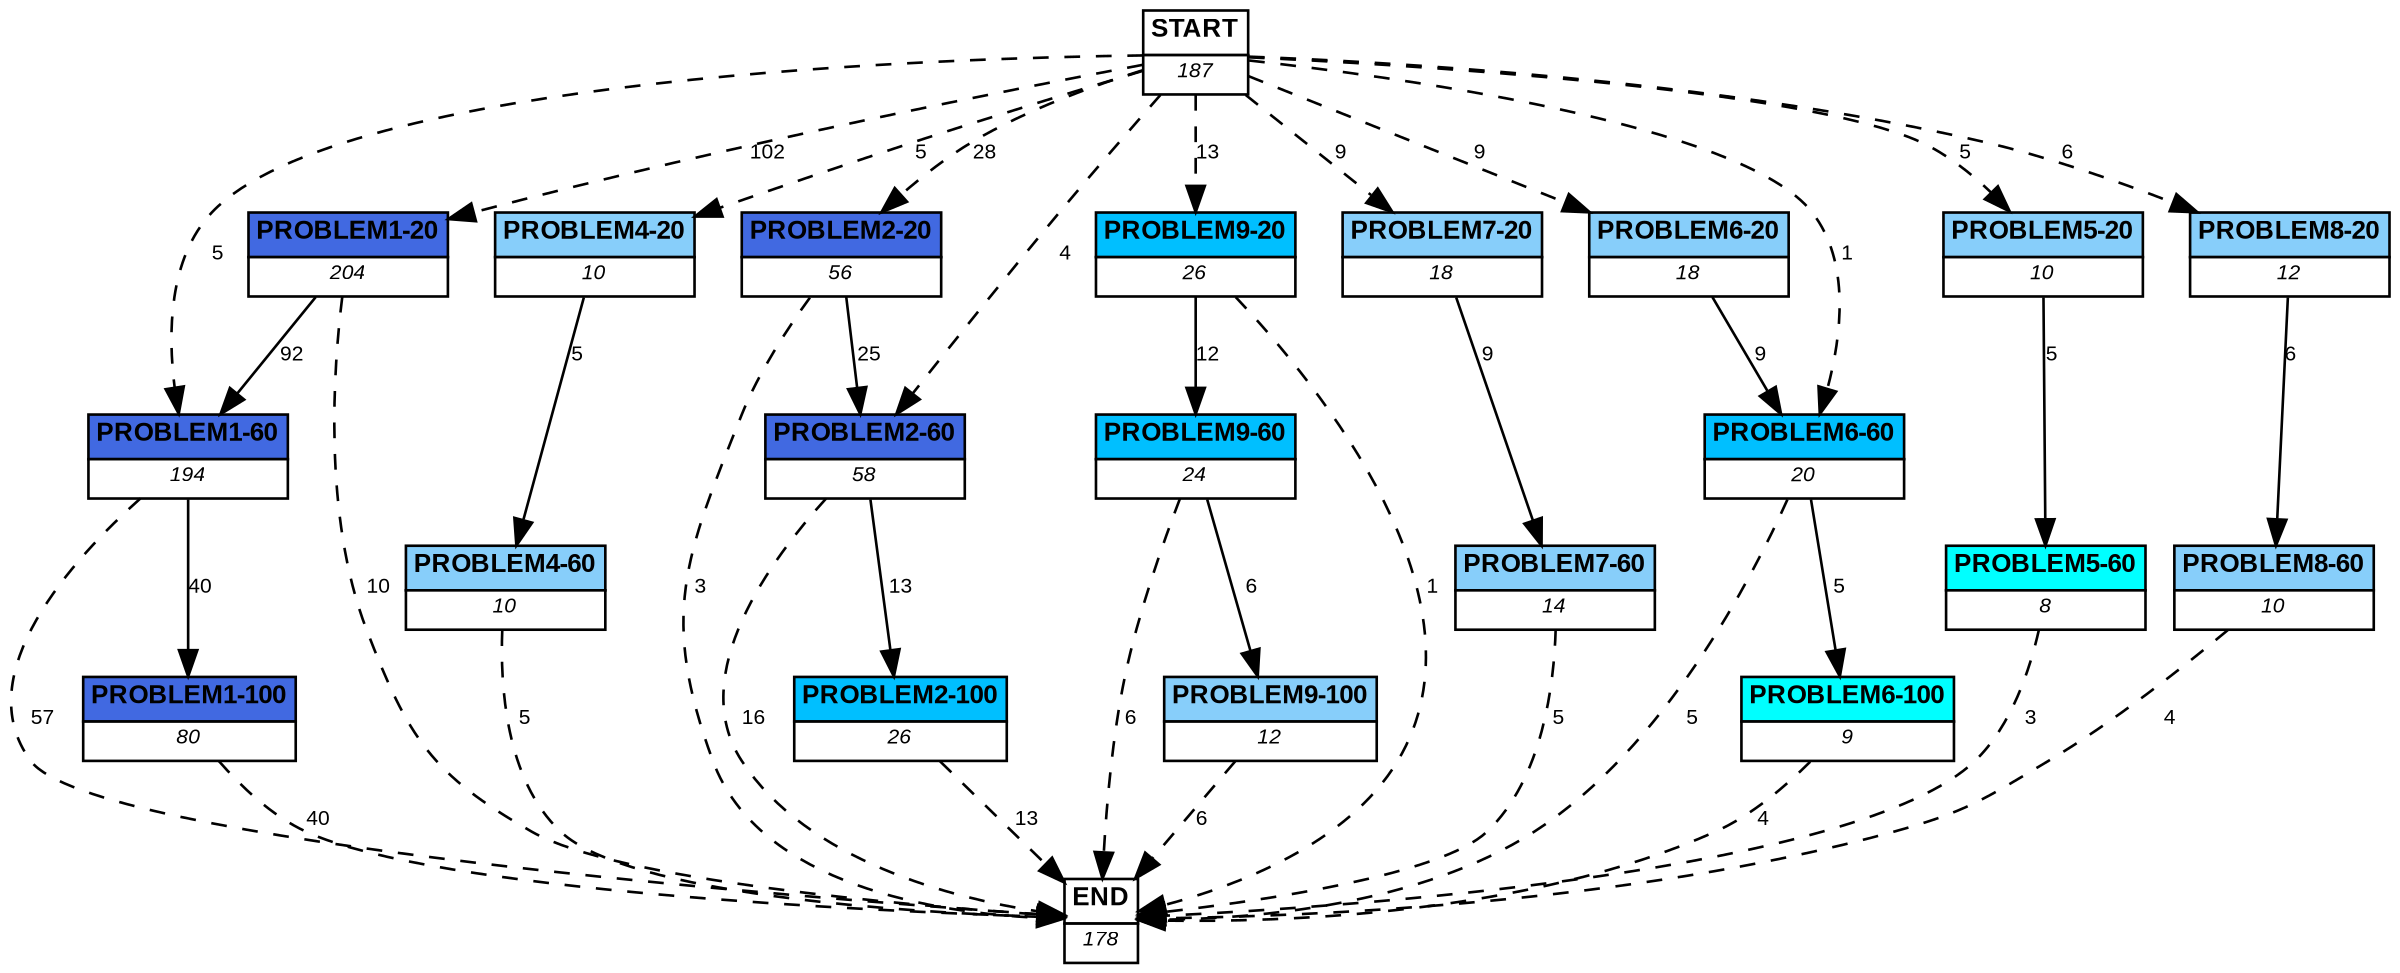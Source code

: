 digraph graphname {
	dpi = 150
	size="16,11!";
	margin = 0;
"PROBLEM1-60" [shape=plain, label=<<table border="0" cellborder="1" cellspacing="0"><tr><td bgcolor="royalblue"><FONT face="Arial" POINT-SIZE="10"><b>PROBLEM1-60</b></FONT></td></tr><tr><td bgcolor="white"><FONT face="Arial" POINT-SIZE="8"><i>194</i></FONT></td></tr></table>>]
"PROBLEM1-20" [shape=plain, label=<<table border="0" cellborder="1" cellspacing="0"><tr><td bgcolor="royalblue"><FONT face="Arial" POINT-SIZE="10"><b>PROBLEM1-20</b></FONT></td></tr><tr><td bgcolor="white"><FONT face="Arial" POINT-SIZE="8"><i>204</i></FONT></td></tr></table>>]
"PROBLEM4-20" [shape=plain, label=<<table border="0" cellborder="1" cellspacing="0"><tr><td bgcolor="lightskyblue"><FONT face="Arial" POINT-SIZE="10"><b>PROBLEM4-20</b></FONT></td></tr><tr><td bgcolor="white"><FONT face="Arial" POINT-SIZE="8"><i>10</i></FONT></td></tr></table>>]
"PROBLEM4-60" [shape=plain, label=<<table border="0" cellborder="1" cellspacing="0"><tr><td bgcolor="lightskyblue"><FONT face="Arial" POINT-SIZE="10"><b>PROBLEM4-60</b></FONT></td></tr><tr><td bgcolor="white"><FONT face="Arial" POINT-SIZE="8"><i>10</i></FONT></td></tr></table>>]
"PROBLEM2-20" [shape=plain, label=<<table border="0" cellborder="1" cellspacing="0"><tr><td bgcolor="royalblue"><FONT face="Arial" POINT-SIZE="10"><b>PROBLEM2-20</b></FONT></td></tr><tr><td bgcolor="white"><FONT face="Arial" POINT-SIZE="8"><i>56</i></FONT></td></tr></table>>]
"PROBLEM2-60" [shape=plain, label=<<table border="0" cellborder="1" cellspacing="0"><tr><td bgcolor="royalblue"><FONT face="Arial" POINT-SIZE="10"><b>PROBLEM2-60</b></FONT></td></tr><tr><td bgcolor="white"><FONT face="Arial" POINT-SIZE="8"><i>58</i></FONT></td></tr></table>>]
"PROBLEM9-20" [shape=plain, label=<<table border="0" cellborder="1" cellspacing="0"><tr><td bgcolor="deepskyblue"><FONT face="Arial" POINT-SIZE="10"><b>PROBLEM9-20</b></FONT></td></tr><tr><td bgcolor="white"><FONT face="Arial" POINT-SIZE="8"><i>26</i></FONT></td></tr></table>>]
"PROBLEM9-60" [shape=plain, label=<<table border="0" cellborder="1" cellspacing="0"><tr><td bgcolor="deepskyblue"><FONT face="Arial" POINT-SIZE="10"><b>PROBLEM9-60</b></FONT></td></tr><tr><td bgcolor="white"><FONT face="Arial" POINT-SIZE="8"><i>24</i></FONT></td></tr></table>>]
"PROBLEM7-20" [shape=plain, label=<<table border="0" cellborder="1" cellspacing="0"><tr><td bgcolor="lightskyblue"><FONT face="Arial" POINT-SIZE="10"><b>PROBLEM7-20</b></FONT></td></tr><tr><td bgcolor="white"><FONT face="Arial" POINT-SIZE="8"><i>18</i></FONT></td></tr></table>>]
"PROBLEM7-60" [shape=plain, label=<<table border="0" cellborder="1" cellspacing="0"><tr><td bgcolor="lightskyblue"><FONT face="Arial" POINT-SIZE="10"><b>PROBLEM7-60</b></FONT></td></tr><tr><td bgcolor="white"><FONT face="Arial" POINT-SIZE="8"><i>14</i></FONT></td></tr></table>>]
"PROBLEM1-100" [shape=plain, label=<<table border="0" cellborder="1" cellspacing="0"><tr><td bgcolor="royalblue"><FONT face="Arial" POINT-SIZE="10"><b>PROBLEM1-100</b></FONT></td></tr><tr><td bgcolor="white"><FONT face="Arial" POINT-SIZE="8"><i>80</i></FONT></td></tr></table>>]
"PROBLEM2-100" [shape=plain, label=<<table border="0" cellborder="1" cellspacing="0"><tr><td bgcolor="deepskyblue"><FONT face="Arial" POINT-SIZE="10"><b>PROBLEM2-100</b></FONT></td></tr><tr><td bgcolor="white"><FONT face="Arial" POINT-SIZE="8"><i>26</i></FONT></td></tr></table>>]
"PROBLEM6-20" [shape=plain, label=<<table border="0" cellborder="1" cellspacing="0"><tr><td bgcolor="lightskyblue"><FONT face="Arial" POINT-SIZE="10"><b>PROBLEM6-20</b></FONT></td></tr><tr><td bgcolor="white"><FONT face="Arial" POINT-SIZE="8"><i>18</i></FONT></td></tr></table>>]
"PROBLEM6-60" [shape=plain, label=<<table border="0" cellborder="1" cellspacing="0"><tr><td bgcolor="deepskyblue"><FONT face="Arial" POINT-SIZE="10"><b>PROBLEM6-60</b></FONT></td></tr><tr><td bgcolor="white"><FONT face="Arial" POINT-SIZE="8"><i>20</i></FONT></td></tr></table>>]
"PROBLEM6-100" [shape=plain, label=<<table border="0" cellborder="1" cellspacing="0"><tr><td bgcolor="aqua"><FONT face="Arial" POINT-SIZE="10"><b>PROBLEM6-100</b></FONT></td></tr><tr><td bgcolor="white"><FONT face="Arial" POINT-SIZE="8"><i>9</i></FONT></td></tr></table>>]
"PROBLEM5-20" [shape=plain, label=<<table border="0" cellborder="1" cellspacing="0"><tr><td bgcolor="lightskyblue"><FONT face="Arial" POINT-SIZE="10"><b>PROBLEM5-20</b></FONT></td></tr><tr><td bgcolor="white"><FONT face="Arial" POINT-SIZE="8"><i>10</i></FONT></td></tr></table>>]
"PROBLEM5-60" [shape=plain, label=<<table border="0" cellborder="1" cellspacing="0"><tr><td bgcolor="aqua"><FONT face="Arial" POINT-SIZE="10"><b>PROBLEM5-60</b></FONT></td></tr><tr><td bgcolor="white"><FONT face="Arial" POINT-SIZE="8"><i>8</i></FONT></td></tr></table>>]
"PROBLEM8-20" [shape=plain, label=<<table border="0" cellborder="1" cellspacing="0"><tr><td bgcolor="lightskyblue"><FONT face="Arial" POINT-SIZE="10"><b>PROBLEM8-20</b></FONT></td></tr><tr><td bgcolor="white"><FONT face="Arial" POINT-SIZE="8"><i>12</i></FONT></td></tr></table>>]
"PROBLEM8-60" [shape=plain, label=<<table border="0" cellborder="1" cellspacing="0"><tr><td bgcolor="lightskyblue"><FONT face="Arial" POINT-SIZE="10"><b>PROBLEM8-60</b></FONT></td></tr><tr><td bgcolor="white"><FONT face="Arial" POINT-SIZE="8"><i>10</i></FONT></td></tr></table>>]
"PROBLEM9-100" [shape=plain, label=<<table border="0" cellborder="1" cellspacing="0"><tr><td bgcolor="lightskyblue"><FONT face="Arial" POINT-SIZE="10"><b>PROBLEM9-100</b></FONT></td></tr><tr><td bgcolor="white"><FONT face="Arial" POINT-SIZE="8"><i>12</i></FONT></td></tr></table>>]
"START" [shape=plain, label=<<table border="0" cellborder="1" cellspacing="0"><tr><td bgcolor="white"><FONT face="Arial" POINT-SIZE="10"><b>START</b></FONT></td></tr><tr><td bgcolor="white"><FONT face="Arial" POINT-SIZE="8"><i>187</i></FONT></td></tr></table>>]
"END" [shape=plain, label=<<table border="0" cellborder="1" cellspacing="0"><tr><td bgcolor="white"><FONT face="Arial" POINT-SIZE="10"><b>END</b></FONT></td></tr><tr><td bgcolor="white"><FONT face="Arial" POINT-SIZE="8"><i>178</i></FONT></td></tr></table>>]
"PROBLEM1-60" -> "PROBLEM1-100" [ label ="40" labelfloat=false fontname="Arial" fontsize=8]
"PROBLEM1-60" -> "END" [ style = dashed label ="57" labelfloat=false fontname="Arial" fontsize=8]
"PROBLEM1-20" -> "PROBLEM1-60" [ label ="92" labelfloat=false fontname="Arial" fontsize=8]
"PROBLEM1-20" -> "END" [ style = dashed label ="10" labelfloat=false fontname="Arial" fontsize=8]
"PROBLEM4-20" -> "PROBLEM4-60" [ label ="5" labelfloat=false fontname="Arial" fontsize=8]
"PROBLEM4-60" -> "END" [ style = dashed label ="5" labelfloat=false fontname="Arial" fontsize=8]
"PROBLEM2-20" -> "PROBLEM2-60" [ label ="25" labelfloat=false fontname="Arial" fontsize=8]
"PROBLEM2-20" -> "END" [ style = dashed label ="3" labelfloat=false fontname="Arial" fontsize=8]
"PROBLEM2-60" -> "PROBLEM2-100" [ label ="13" labelfloat=false fontname="Arial" fontsize=8]
"PROBLEM2-60" -> "END" [ style = dashed label ="16" labelfloat=false fontname="Arial" fontsize=8]
"PROBLEM9-20" -> "PROBLEM9-60" [ label ="12" labelfloat=false fontname="Arial" fontsize=8]
"PROBLEM9-20" -> "END" [ style = dashed label ="1" labelfloat=false fontname="Arial" fontsize=8]
"PROBLEM9-60" -> "PROBLEM9-100" [ label ="6" labelfloat=false fontname="Arial" fontsize=8]
"PROBLEM9-60" -> "END" [ style = dashed label ="6" labelfloat=false fontname="Arial" fontsize=8]
"PROBLEM7-20" -> "PROBLEM7-60" [ label ="9" labelfloat=false fontname="Arial" fontsize=8]
"PROBLEM7-60" -> "END" [ style = dashed label ="5" labelfloat=false fontname="Arial" fontsize=8]
"PROBLEM1-100" -> "END" [ style = dashed label ="40" labelfloat=false fontname="Arial" fontsize=8]
"PROBLEM2-100" -> "END" [ style = dashed label ="13" labelfloat=false fontname="Arial" fontsize=8]
"PROBLEM6-20" -> "PROBLEM6-60" [ label ="9" labelfloat=false fontname="Arial" fontsize=8]
"PROBLEM6-60" -> "PROBLEM6-100" [ label ="5" labelfloat=false fontname="Arial" fontsize=8]
"PROBLEM6-60" -> "END" [ style = dashed label ="5" labelfloat=false fontname="Arial" fontsize=8]
"PROBLEM6-100" -> "END" [ style = dashed label ="4" labelfloat=false fontname="Arial" fontsize=8]
"PROBLEM5-20" -> "PROBLEM5-60" [ label ="5" labelfloat=false fontname="Arial" fontsize=8]
"PROBLEM5-60" -> "END" [ style = dashed label ="3" labelfloat=false fontname="Arial" fontsize=8]
"PROBLEM8-20" -> "PROBLEM8-60" [ label ="6" labelfloat=false fontname="Arial" fontsize=8]
"PROBLEM8-60" -> "END" [ style = dashed label ="4" labelfloat=false fontname="Arial" fontsize=8]
"PROBLEM9-100" -> "END" [ style = dashed label ="6" labelfloat=false fontname="Arial" fontsize=8]
"START" -> "PROBLEM1-60" [ style = dashed label ="5" labelfloat=false fontname="Arial" fontsize=8]
"START" -> "PROBLEM1-20" [ style = dashed label ="102" labelfloat=false fontname="Arial" fontsize=8]
"START" -> "PROBLEM4-20" [ style = dashed label ="5" labelfloat=false fontname="Arial" fontsize=8]
"START" -> "PROBLEM2-20" [ style = dashed label ="28" labelfloat=false fontname="Arial" fontsize=8]
"START" -> "PROBLEM2-60" [ style = dashed label ="4" labelfloat=false fontname="Arial" fontsize=8]
"START" -> "PROBLEM9-20" [ style = dashed label ="13" labelfloat=false fontname="Arial" fontsize=8]
"START" -> "PROBLEM7-20" [ style = dashed label ="9" labelfloat=false fontname="Arial" fontsize=8]
"START" -> "PROBLEM6-20" [ style = dashed label ="9" labelfloat=false fontname="Arial" fontsize=8]
"START" -> "PROBLEM6-60" [ style = dashed label ="1" labelfloat=false fontname="Arial" fontsize=8]
"START" -> "PROBLEM5-20" [ style = dashed label ="5" labelfloat=false fontname="Arial" fontsize=8]
"START" -> "PROBLEM8-20" [ style = dashed label ="6" labelfloat=false fontname="Arial" fontsize=8]
}
